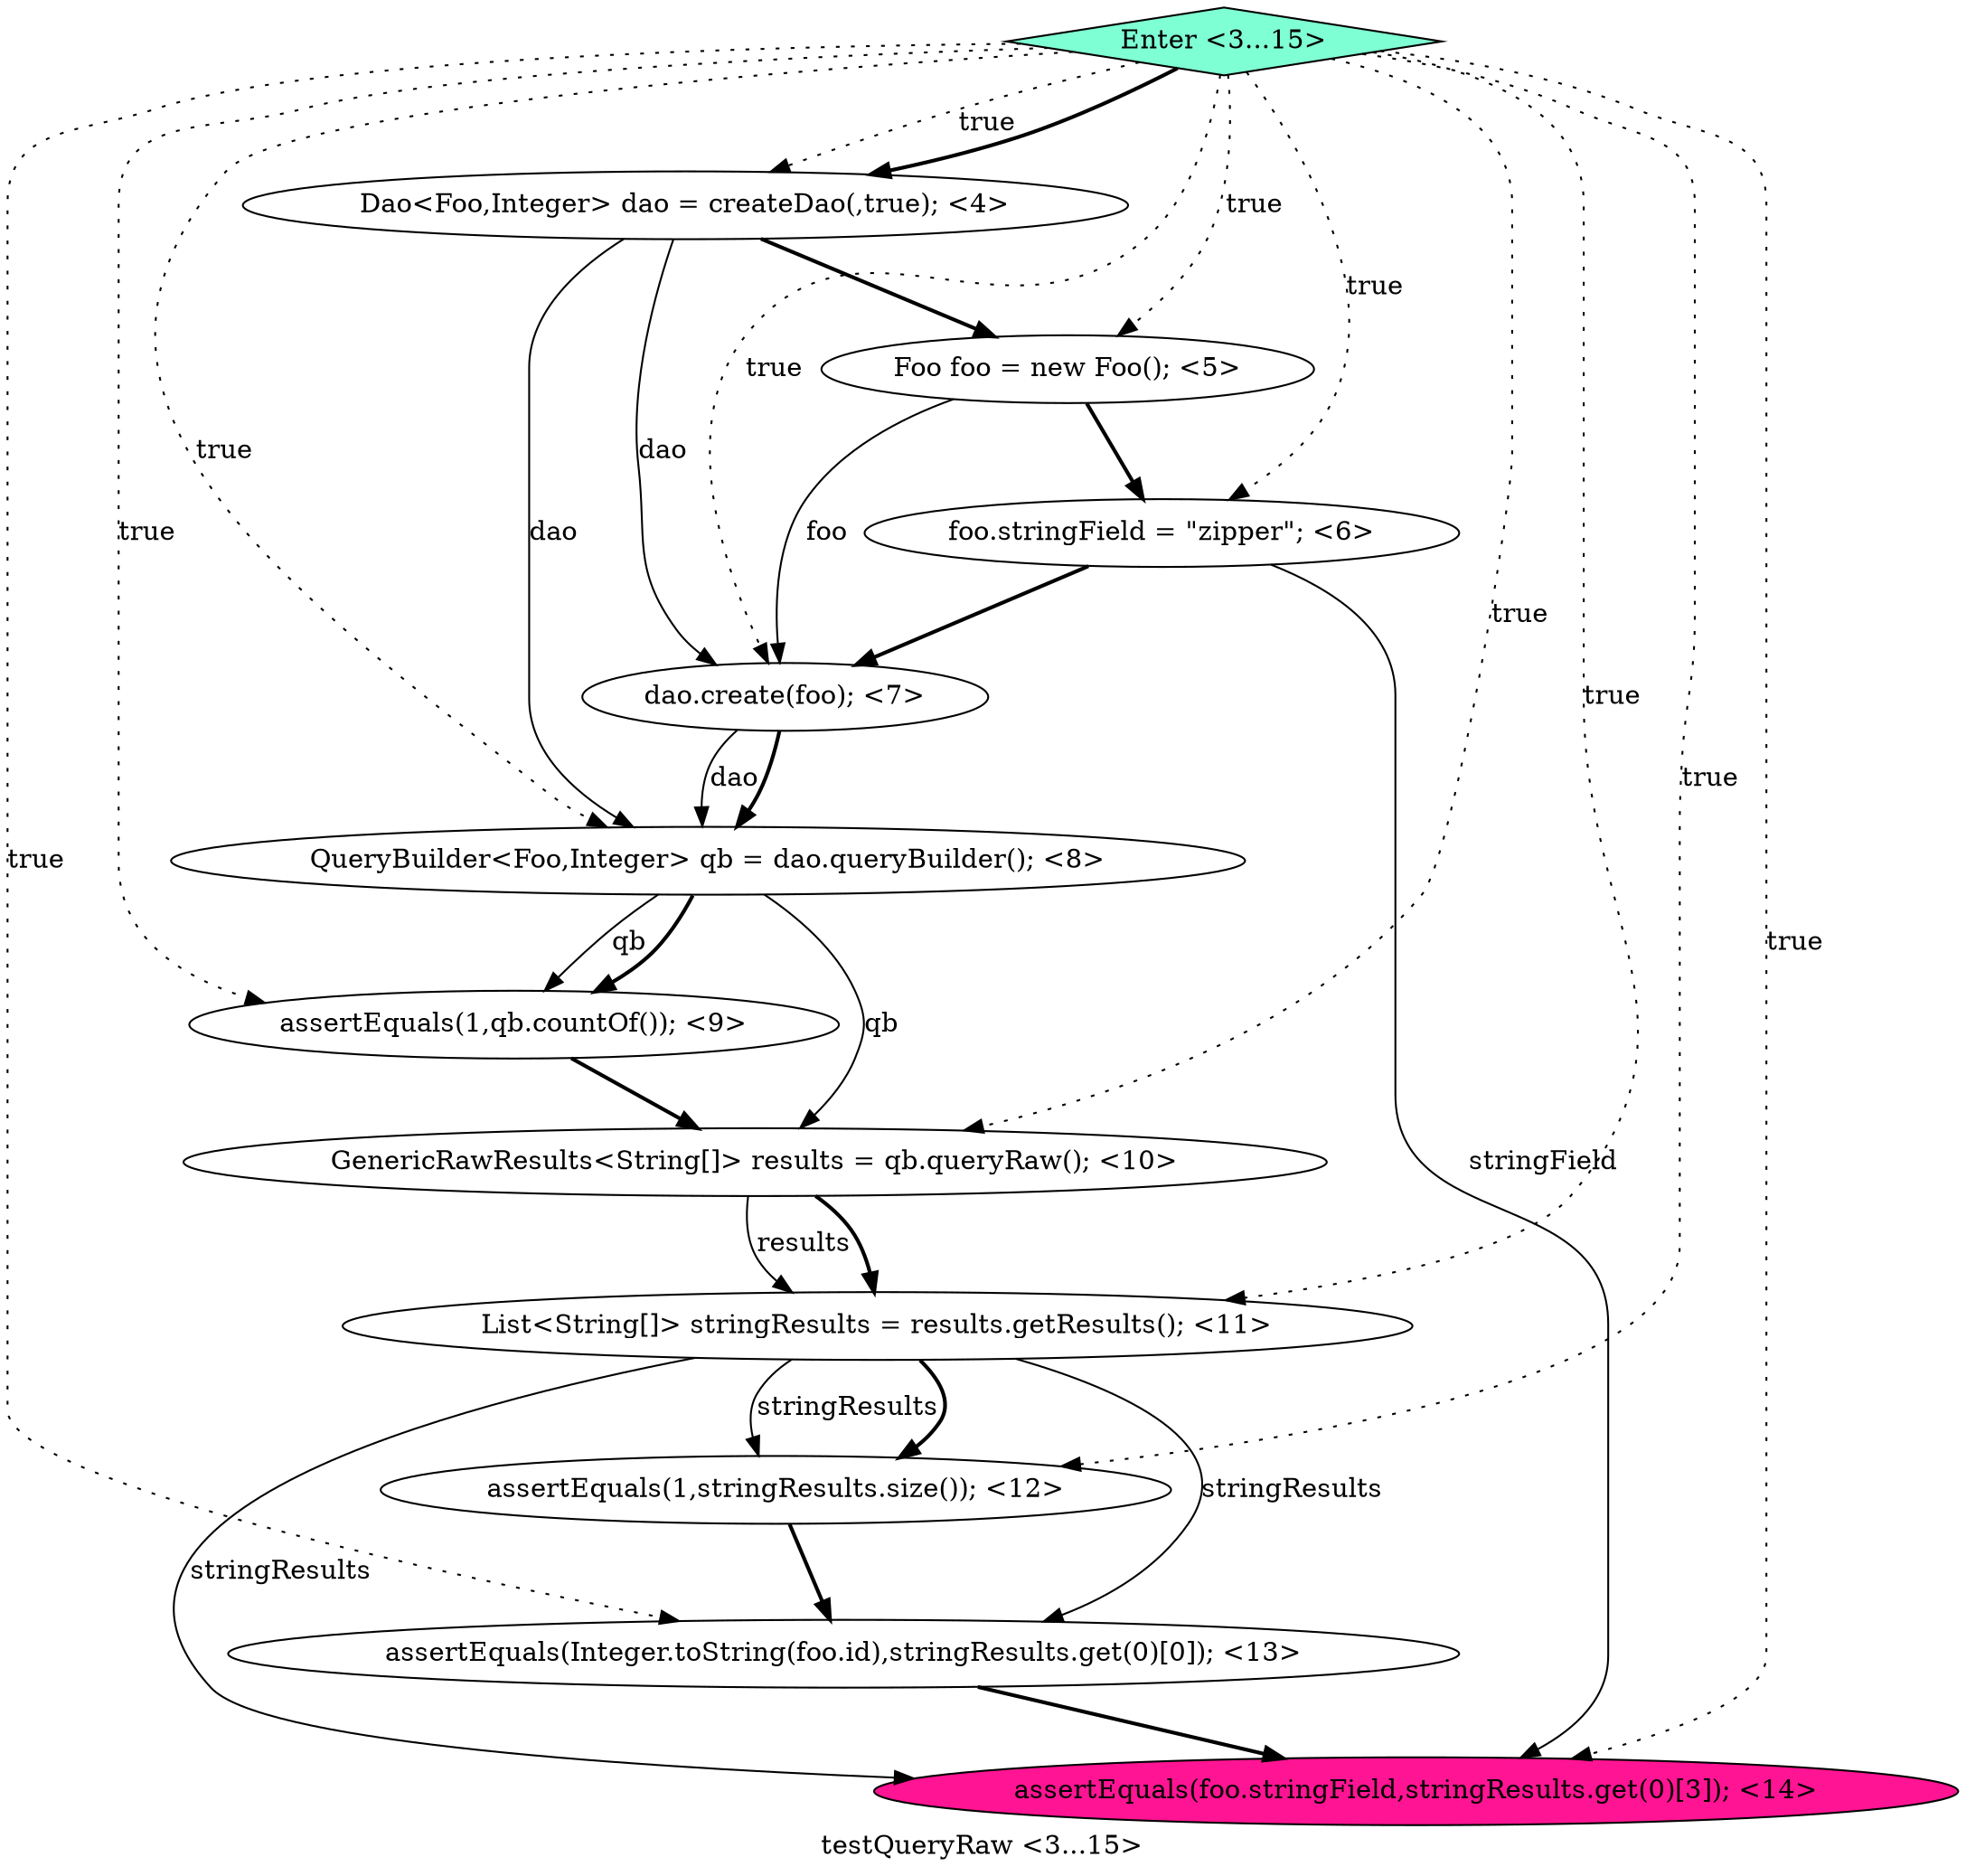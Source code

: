 digraph PDG {
label = "testQueryRaw <3...15>";
0.10 [style = filled, label = "assertEquals(foo.stringField,stringResults.get(0)[3]); <14>", fillcolor = deeppink, shape = ellipse];
0.7 [style = filled, label = "List<String[]> stringResults = results.getResults(); <11>", fillcolor = white, shape = ellipse];
0.6 [style = filled, label = "GenericRawResults<String[]> results = qb.queryRaw(); <10>", fillcolor = white, shape = ellipse];
0.8 [style = filled, label = "assertEquals(1,stringResults.size()); <12>", fillcolor = white, shape = ellipse];
0.9 [style = filled, label = "assertEquals(Integer.toString(foo.id),stringResults.get(0)[0]); <13>", fillcolor = white, shape = ellipse];
0.0 [style = filled, label = "Dao<Foo,Integer> dao = createDao(,true); <4>", fillcolor = white, shape = ellipse];
0.1 [style = filled, label = "Foo foo = new Foo(); <5>", fillcolor = white, shape = ellipse];
0.2 [style = filled, label = "foo.stringField = \"zipper\"; <6>", fillcolor = white, shape = ellipse];
0.4 [style = filled, label = "QueryBuilder<Foo,Integer> qb = dao.queryBuilder(); <8>", fillcolor = white, shape = ellipse];
0.5 [style = filled, label = "assertEquals(1,qb.countOf()); <9>", fillcolor = white, shape = ellipse];
0.11 [style = filled, label = "Enter <3...15>", fillcolor = aquamarine, shape = diamond];
0.3 [style = filled, label = "dao.create(foo); <7>", fillcolor = white, shape = ellipse];
0.0 -> 0.1 [style = bold, label=""];
0.0 -> 0.3 [style = solid, label="dao"];
0.0 -> 0.4 [style = solid, label="dao"];
0.1 -> 0.2 [style = bold, label=""];
0.1 -> 0.3 [style = solid, label="foo"];
0.2 -> 0.3 [style = bold, label=""];
0.2 -> 0.10 [style = solid, label="stringField"];
0.3 -> 0.4 [style = solid, label="dao"];
0.3 -> 0.4 [style = bold, label=""];
0.4 -> 0.5 [style = solid, label="qb"];
0.4 -> 0.5 [style = bold, label=""];
0.4 -> 0.6 [style = solid, label="qb"];
0.5 -> 0.6 [style = bold, label=""];
0.6 -> 0.7 [style = solid, label="results"];
0.6 -> 0.7 [style = bold, label=""];
0.7 -> 0.8 [style = solid, label="stringResults"];
0.7 -> 0.8 [style = bold, label=""];
0.7 -> 0.9 [style = solid, label="stringResults"];
0.7 -> 0.10 [style = solid, label="stringResults"];
0.8 -> 0.9 [style = bold, label=""];
0.9 -> 0.10 [style = bold, label=""];
0.11 -> 0.0 [style = dotted, label="true"];
0.11 -> 0.0 [style = bold, label=""];
0.11 -> 0.1 [style = dotted, label="true"];
0.11 -> 0.2 [style = dotted, label="true"];
0.11 -> 0.3 [style = dotted, label="true"];
0.11 -> 0.4 [style = dotted, label="true"];
0.11 -> 0.5 [style = dotted, label="true"];
0.11 -> 0.6 [style = dotted, label="true"];
0.11 -> 0.7 [style = dotted, label="true"];
0.11 -> 0.8 [style = dotted, label="true"];
0.11 -> 0.9 [style = dotted, label="true"];
0.11 -> 0.10 [style = dotted, label="true"];
}
